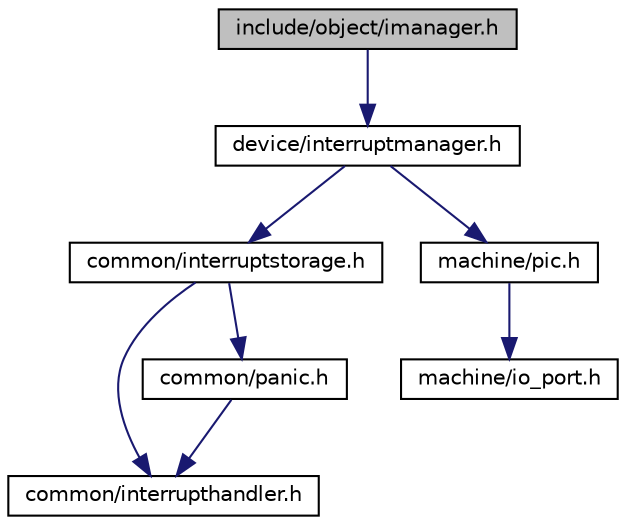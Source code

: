 digraph "include/object/imanager.h"
{
  bgcolor="transparent";
  edge [fontname="Helvetica",fontsize="10",labelfontname="Helvetica",labelfontsize="10"];
  node [fontname="Helvetica",fontsize="10",shape=record];
  Node1 [label="include/object/imanager.h",height=0.2,width=0.4,color="black", fillcolor="grey75", style="filled", fontcolor="black"];
  Node1 -> Node2 [color="midnightblue",fontsize="10",style="solid",fontname="Helvetica"];
  Node2 [label="device/interruptmanager.h",height=0.2,width=0.4,color="black",URL="$interruptmanager_8h.html"];
  Node2 -> Node3 [color="midnightblue",fontsize="10",style="solid",fontname="Helvetica"];
  Node3 [label="common/interruptstorage.h",height=0.2,width=0.4,color="black",URL="$interruptstorage_8h.html"];
  Node3 -> Node4 [color="midnightblue",fontsize="10",style="solid",fontname="Helvetica"];
  Node4 [label="common/interrupthandler.h",height=0.2,width=0.4,color="black",URL="$interrupthandler_8h.html"];
  Node3 -> Node5 [color="midnightblue",fontsize="10",style="solid",fontname="Helvetica"];
  Node5 [label="common/panic.h",height=0.2,width=0.4,color="black",URL="$panic_8h.html"];
  Node5 -> Node4 [color="midnightblue",fontsize="10",style="solid",fontname="Helvetica"];
  Node2 -> Node6 [color="midnightblue",fontsize="10",style="solid",fontname="Helvetica"];
  Node6 [label="machine/pic.h",height=0.2,width=0.4,color="black",URL="$pic_8h.html"];
  Node6 -> Node7 [color="midnightblue",fontsize="10",style="solid",fontname="Helvetica"];
  Node7 [label="machine/io_port.h",height=0.2,width=0.4,color="black",URL="$io__port_8h.html"];
}

